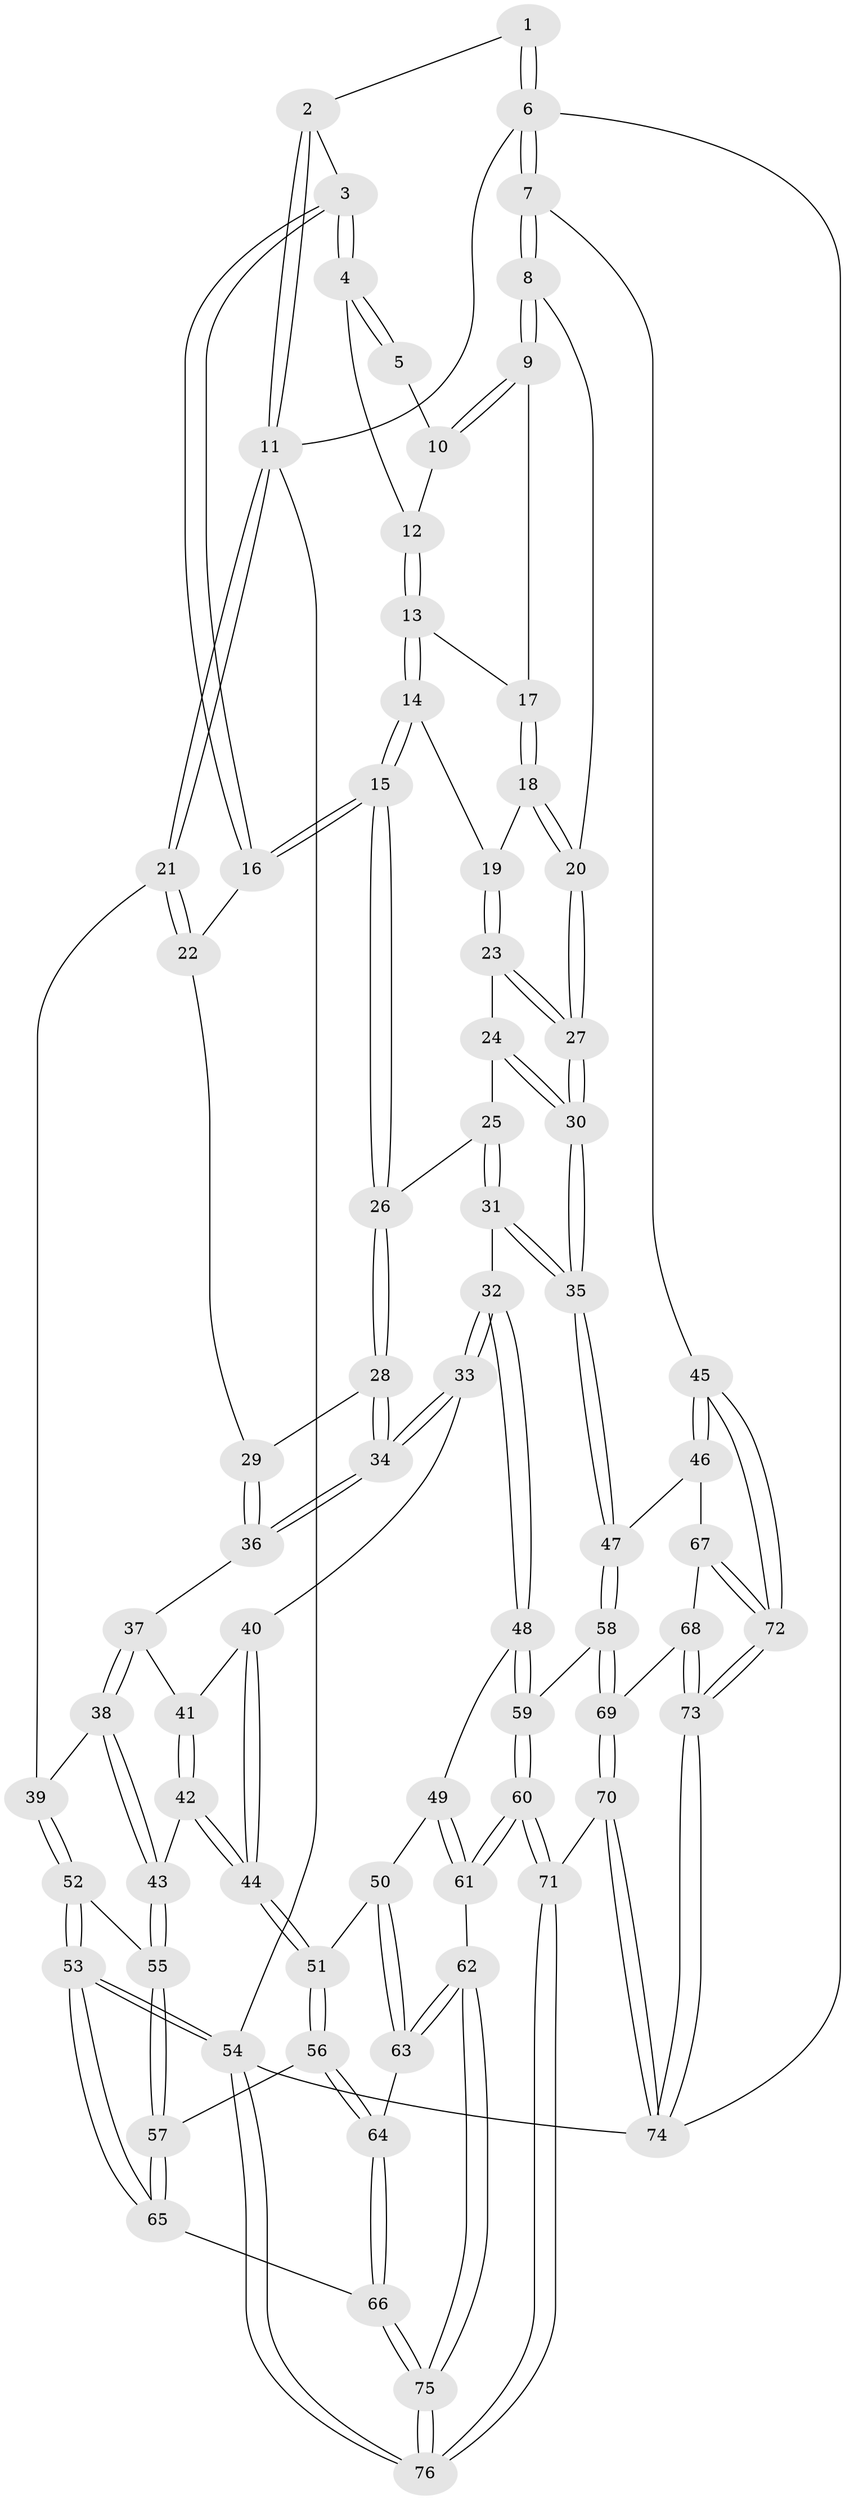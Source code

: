// coarse degree distribution, {4: 0.3225806451612903, 3: 0.3548387096774194, 5: 0.16129032258064516, 2: 0.16129032258064516}
// Generated by graph-tools (version 1.1) at 2025/54/03/04/25 22:54:26]
// undirected, 76 vertices, 187 edges
graph export_dot {
  node [color=gray90,style=filled];
  1 [pos="+0.7032241829984275+0"];
  2 [pos="+0.31414326336277737+0"];
  3 [pos="+0.30798447614287217+0.08728342850019519"];
  4 [pos="+0.5379274405384723+0.09718379048846948"];
  5 [pos="+0.7031419797998482+0"];
  6 [pos="+1+0"];
  7 [pos="+1+0.27454466688144924"];
  8 [pos="+1+0.2760854996368533"];
  9 [pos="+0.8053006940210075+0.13794172320515127"];
  10 [pos="+0.7330717198393276+0.0005158328743550321"];
  11 [pos="+0+0"];
  12 [pos="+0.5973877048635176+0.15134597339706096"];
  13 [pos="+0.5981556527973068+0.15555230267389555"];
  14 [pos="+0.588075427389085+0.21569676737844157"];
  15 [pos="+0.4869042733516652+0.2896217873646761"];
  16 [pos="+0.3072379518795718+0.08944727312100713"];
  17 [pos="+0.7600087462678308+0.17267124400290274"];
  18 [pos="+0.7222392733451758+0.2250271226383622"];
  19 [pos="+0.6690606433332063+0.2562273233700953"];
  20 [pos="+0.8248140722400816+0.41835714689815645"];
  21 [pos="+0+0.2706014321944364"];
  22 [pos="+0.25789721407701516+0.13449904826607512"];
  23 [pos="+0.6695707024494713+0.26432776656903"];
  24 [pos="+0.6282880526855047+0.31609631259216886"];
  25 [pos="+0.5192682562984928+0.33070554309081124"];
  26 [pos="+0.4876047943163565+0.30296804673495653"];
  27 [pos="+0.761246073464247+0.4637677450207334"];
  28 [pos="+0.45443237545571574+0.3405823050790953"];
  29 [pos="+0.27902294182643106+0.3552628240248464"];
  30 [pos="+0.7260265795874943+0.5044436111453389"];
  31 [pos="+0.629851631342192+0.4799404778133914"];
  32 [pos="+0.4264269275784526+0.5396014459352397"];
  33 [pos="+0.4050522606041472+0.5011240805027897"];
  34 [pos="+0.40405085101632043+0.49208892727356474"];
  35 [pos="+0.7232863200214676+0.5082077347616866"];
  36 [pos="+0.2762661603758807+0.36303210252249696"];
  37 [pos="+0.23275431604116076+0.39993922547419614"];
  38 [pos="+0.03947901578757953+0.40739102922450476"];
  39 [pos="+0+0.2770345669407974"];
  40 [pos="+0.2948471658011428+0.49757078447723346"];
  41 [pos="+0.25037889411002906+0.4732690965215977"];
  42 [pos="+0.1812091358809075+0.5630252505917875"];
  43 [pos="+0.1315111051080772+0.5576341689384778"];
  44 [pos="+0.24591394888482987+0.6053218797674894"];
  45 [pos="+1+0.6121034462479303"];
  46 [pos="+0.8016743403586697+0.6379680070372382"];
  47 [pos="+0.7327421159383102+0.5965546718787699"];
  48 [pos="+0.42411743965864057+0.5510061688889861"];
  49 [pos="+0.38916132082841204+0.5856126273796751"];
  50 [pos="+0.34952372222639644+0.6110314017670622"];
  51 [pos="+0.2611318387122022+0.6220394995248713"];
  52 [pos="+0+0.4921389894043278"];
  53 [pos="+0+0.7914661615590614"];
  54 [pos="+0+1"];
  55 [pos="+0.09063705550227379+0.6439949201096744"];
  56 [pos="+0.23859703971587454+0.6981195332586899"];
  57 [pos="+0.08768356108587053+0.6740039348593364"];
  58 [pos="+0.6518985375157453+0.698982153315888"];
  59 [pos="+0.5534949516571006+0.7220427998135073"];
  60 [pos="+0.48295911538949454+0.796248078923986"];
  61 [pos="+0.434804443613617+0.7930436501215332"];
  62 [pos="+0.368271356933132+0.8010890207989482"];
  63 [pos="+0.3562856549639674+0.7892413135936008"];
  64 [pos="+0.24853946257539358+0.7407471474055477"];
  65 [pos="+0.04966794601185341+0.7412227326208259"];
  66 [pos="+0.14422200960444423+0.8341832993028757"];
  67 [pos="+0.8718347413930603+0.7803925919573415"];
  68 [pos="+0.8513102575343529+0.8332523962674974"];
  69 [pos="+0.7507649134512004+0.9752415171705366"];
  70 [pos="+0.7285731300900409+1"];
  71 [pos="+0.5949669596518953+1"];
  72 [pos="+1+0.7407891204951181"];
  73 [pos="+1+1"];
  74 [pos="+1+1"];
  75 [pos="+0.19294281270152783+1"];
  76 [pos="+0.1891887091312066+1"];
  1 -- 2;
  1 -- 6;
  1 -- 6;
  2 -- 3;
  2 -- 11;
  2 -- 11;
  3 -- 4;
  3 -- 4;
  3 -- 16;
  3 -- 16;
  4 -- 5;
  4 -- 5;
  4 -- 12;
  5 -- 10;
  6 -- 7;
  6 -- 7;
  6 -- 11;
  6 -- 74;
  7 -- 8;
  7 -- 8;
  7 -- 45;
  8 -- 9;
  8 -- 9;
  8 -- 20;
  9 -- 10;
  9 -- 10;
  9 -- 17;
  10 -- 12;
  11 -- 21;
  11 -- 21;
  11 -- 54;
  12 -- 13;
  12 -- 13;
  13 -- 14;
  13 -- 14;
  13 -- 17;
  14 -- 15;
  14 -- 15;
  14 -- 19;
  15 -- 16;
  15 -- 16;
  15 -- 26;
  15 -- 26;
  16 -- 22;
  17 -- 18;
  17 -- 18;
  18 -- 19;
  18 -- 20;
  18 -- 20;
  19 -- 23;
  19 -- 23;
  20 -- 27;
  20 -- 27;
  21 -- 22;
  21 -- 22;
  21 -- 39;
  22 -- 29;
  23 -- 24;
  23 -- 27;
  23 -- 27;
  24 -- 25;
  24 -- 30;
  24 -- 30;
  25 -- 26;
  25 -- 31;
  25 -- 31;
  26 -- 28;
  26 -- 28;
  27 -- 30;
  27 -- 30;
  28 -- 29;
  28 -- 34;
  28 -- 34;
  29 -- 36;
  29 -- 36;
  30 -- 35;
  30 -- 35;
  31 -- 32;
  31 -- 35;
  31 -- 35;
  32 -- 33;
  32 -- 33;
  32 -- 48;
  32 -- 48;
  33 -- 34;
  33 -- 34;
  33 -- 40;
  34 -- 36;
  34 -- 36;
  35 -- 47;
  35 -- 47;
  36 -- 37;
  37 -- 38;
  37 -- 38;
  37 -- 41;
  38 -- 39;
  38 -- 43;
  38 -- 43;
  39 -- 52;
  39 -- 52;
  40 -- 41;
  40 -- 44;
  40 -- 44;
  41 -- 42;
  41 -- 42;
  42 -- 43;
  42 -- 44;
  42 -- 44;
  43 -- 55;
  43 -- 55;
  44 -- 51;
  44 -- 51;
  45 -- 46;
  45 -- 46;
  45 -- 72;
  45 -- 72;
  46 -- 47;
  46 -- 67;
  47 -- 58;
  47 -- 58;
  48 -- 49;
  48 -- 59;
  48 -- 59;
  49 -- 50;
  49 -- 61;
  49 -- 61;
  50 -- 51;
  50 -- 63;
  50 -- 63;
  51 -- 56;
  51 -- 56;
  52 -- 53;
  52 -- 53;
  52 -- 55;
  53 -- 54;
  53 -- 54;
  53 -- 65;
  53 -- 65;
  54 -- 76;
  54 -- 76;
  54 -- 74;
  55 -- 57;
  55 -- 57;
  56 -- 57;
  56 -- 64;
  56 -- 64;
  57 -- 65;
  57 -- 65;
  58 -- 59;
  58 -- 69;
  58 -- 69;
  59 -- 60;
  59 -- 60;
  60 -- 61;
  60 -- 61;
  60 -- 71;
  60 -- 71;
  61 -- 62;
  62 -- 63;
  62 -- 63;
  62 -- 75;
  62 -- 75;
  63 -- 64;
  64 -- 66;
  64 -- 66;
  65 -- 66;
  66 -- 75;
  66 -- 75;
  67 -- 68;
  67 -- 72;
  67 -- 72;
  68 -- 69;
  68 -- 73;
  68 -- 73;
  69 -- 70;
  69 -- 70;
  70 -- 71;
  70 -- 74;
  70 -- 74;
  71 -- 76;
  71 -- 76;
  72 -- 73;
  72 -- 73;
  73 -- 74;
  73 -- 74;
  75 -- 76;
  75 -- 76;
}
